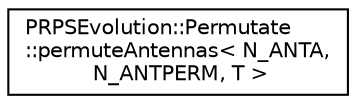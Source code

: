 digraph "Graphical Class Hierarchy"
{
  edge [fontname="Helvetica",fontsize="10",labelfontname="Helvetica",labelfontsize="10"];
  node [fontname="Helvetica",fontsize="10",shape=record];
  rankdir="LR";
  Node1 [label="PRPSEvolution::Permutate\l::permuteAntennas\< N_ANTA,\l N_ANTPERM, T \>",height=0.2,width=0.4,color="black", fillcolor="white", style="filled",URL="$struct_p_r_p_s_evolution_1_1_permutate_1_1permute_antennas.html"];
}
